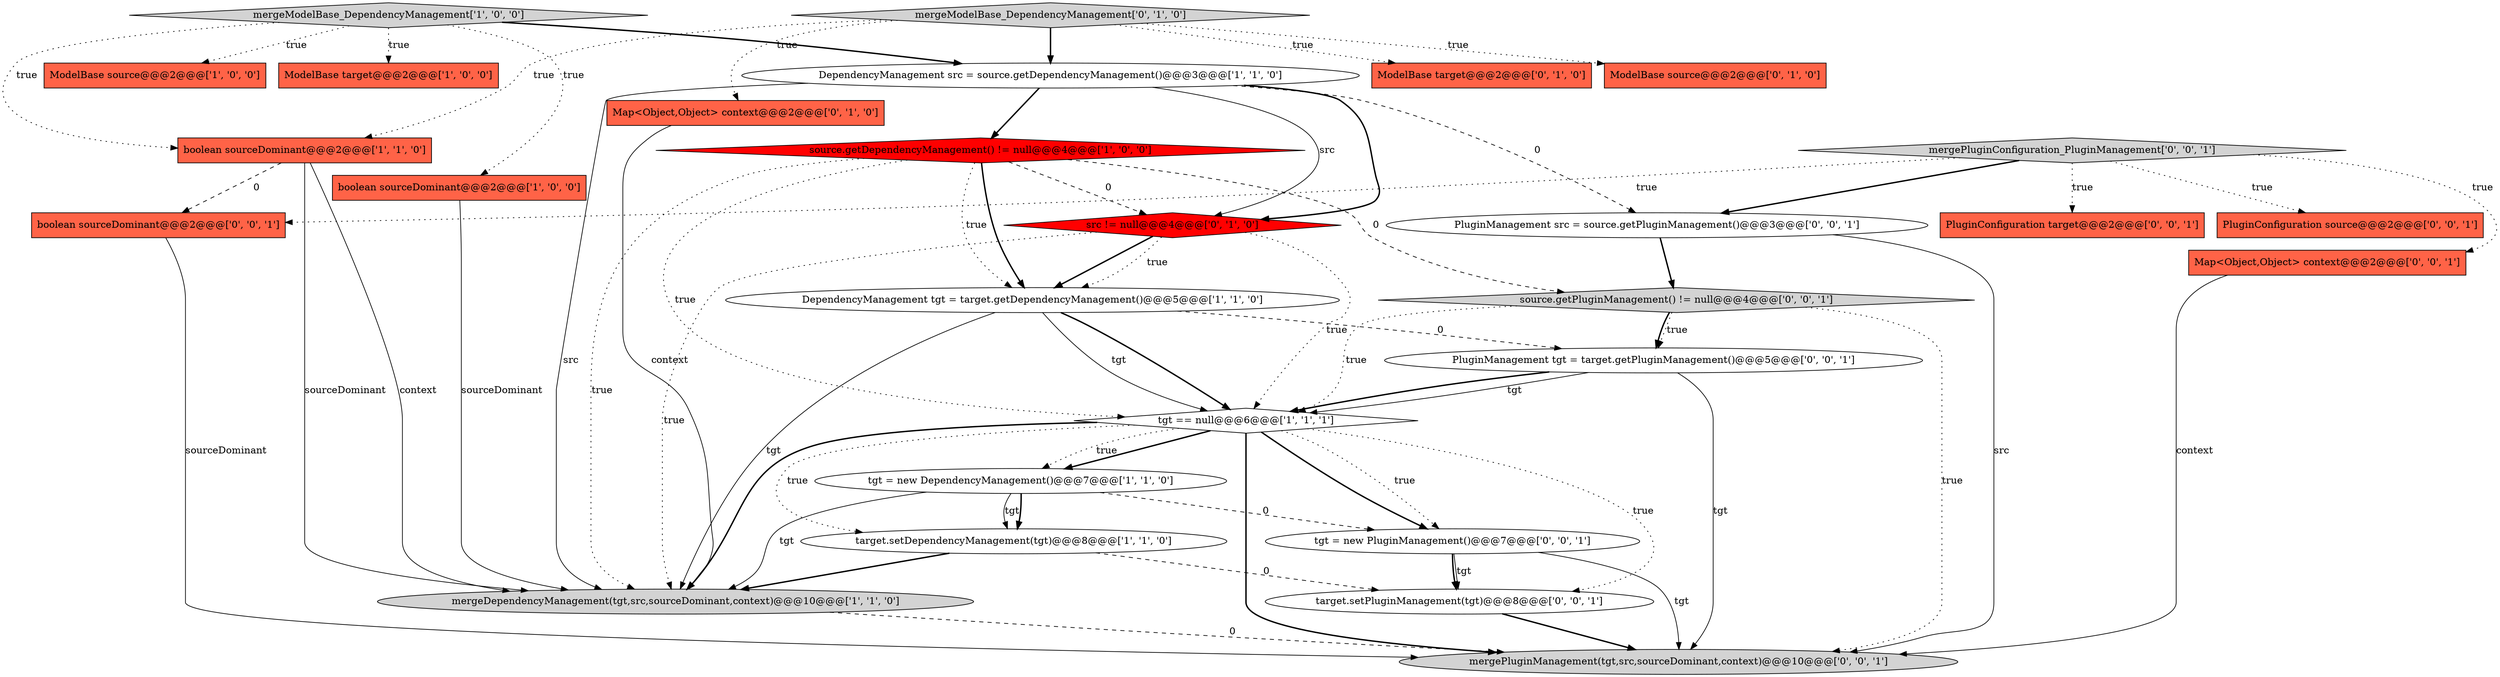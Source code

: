 digraph {
12 [style = filled, label = "Map<Object,Object> context@@@2@@@['0', '1', '0']", fillcolor = tomato, shape = box image = "AAA0AAABBB2BBB"];
26 [style = filled, label = "PluginManagement src = source.getPluginManagement()@@@3@@@['0', '0', '1']", fillcolor = white, shape = ellipse image = "AAA0AAABBB3BBB"];
11 [style = filled, label = "mergeModelBase_DependencyManagement['1', '0', '0']", fillcolor = lightgray, shape = diamond image = "AAA0AAABBB1BBB"];
17 [style = filled, label = "PluginConfiguration target@@@2@@@['0', '0', '1']", fillcolor = tomato, shape = box image = "AAA0AAABBB3BBB"];
5 [style = filled, label = "source.getDependencyManagement() != null@@@4@@@['1', '0', '0']", fillcolor = red, shape = diamond image = "AAA1AAABBB1BBB"];
23 [style = filled, label = "boolean sourceDominant@@@2@@@['0', '0', '1']", fillcolor = tomato, shape = box image = "AAA0AAABBB3BBB"];
15 [style = filled, label = "mergeModelBase_DependencyManagement['0', '1', '0']", fillcolor = lightgray, shape = diamond image = "AAA0AAABBB2BBB"];
20 [style = filled, label = "Map<Object,Object> context@@@2@@@['0', '0', '1']", fillcolor = tomato, shape = box image = "AAA0AAABBB3BBB"];
7 [style = filled, label = "boolean sourceDominant@@@2@@@['1', '1', '0']", fillcolor = tomato, shape = box image = "AAA0AAABBB1BBB"];
10 [style = filled, label = "target.setDependencyManagement(tgt)@@@8@@@['1', '1', '0']", fillcolor = white, shape = ellipse image = "AAA0AAABBB1BBB"];
19 [style = filled, label = "mergePluginConfiguration_PluginManagement['0', '0', '1']", fillcolor = lightgray, shape = diamond image = "AAA0AAABBB3BBB"];
6 [style = filled, label = "tgt = new DependencyManagement()@@@7@@@['1', '1', '0']", fillcolor = white, shape = ellipse image = "AAA0AAABBB1BBB"];
22 [style = filled, label = "PluginConfiguration source@@@2@@@['0', '0', '1']", fillcolor = tomato, shape = box image = "AAA0AAABBB3BBB"];
18 [style = filled, label = "source.getPluginManagement() != null@@@4@@@['0', '0', '1']", fillcolor = lightgray, shape = diamond image = "AAA0AAABBB3BBB"];
0 [style = filled, label = "ModelBase target@@@2@@@['1', '0', '0']", fillcolor = tomato, shape = box image = "AAA0AAABBB1BBB"];
27 [style = filled, label = "target.setPluginManagement(tgt)@@@8@@@['0', '0', '1']", fillcolor = white, shape = ellipse image = "AAA0AAABBB3BBB"];
14 [style = filled, label = "src != null@@@4@@@['0', '1', '0']", fillcolor = red, shape = diamond image = "AAA1AAABBB2BBB"];
25 [style = filled, label = "PluginManagement tgt = target.getPluginManagement()@@@5@@@['0', '0', '1']", fillcolor = white, shape = ellipse image = "AAA0AAABBB3BBB"];
24 [style = filled, label = "mergePluginManagement(tgt,src,sourceDominant,context)@@@10@@@['0', '0', '1']", fillcolor = lightgray, shape = ellipse image = "AAA0AAABBB3BBB"];
4 [style = filled, label = "boolean sourceDominant@@@2@@@['1', '0', '0']", fillcolor = tomato, shape = box image = "AAA0AAABBB1BBB"];
8 [style = filled, label = "DependencyManagement src = source.getDependencyManagement()@@@3@@@['1', '1', '0']", fillcolor = white, shape = ellipse image = "AAA0AAABBB1BBB"];
2 [style = filled, label = "tgt == null@@@6@@@['1', '1', '1']", fillcolor = white, shape = diamond image = "AAA0AAABBB1BBB"];
13 [style = filled, label = "ModelBase target@@@2@@@['0', '1', '0']", fillcolor = tomato, shape = box image = "AAA0AAABBB2BBB"];
16 [style = filled, label = "ModelBase source@@@2@@@['0', '1', '0']", fillcolor = tomato, shape = box image = "AAA0AAABBB2BBB"];
1 [style = filled, label = "ModelBase source@@@2@@@['1', '0', '0']", fillcolor = tomato, shape = box image = "AAA0AAABBB1BBB"];
21 [style = filled, label = "tgt = new PluginManagement()@@@7@@@['0', '0', '1']", fillcolor = white, shape = ellipse image = "AAA0AAABBB3BBB"];
3 [style = filled, label = "mergeDependencyManagement(tgt,src,sourceDominant,context)@@@10@@@['1', '1', '0']", fillcolor = lightgray, shape = ellipse image = "AAA0AAABBB1BBB"];
9 [style = filled, label = "DependencyManagement tgt = target.getDependencyManagement()@@@5@@@['1', '1', '0']", fillcolor = white, shape = ellipse image = "AAA0AAABBB1BBB"];
2->10 [style = dotted, label="true"];
11->7 [style = dotted, label="true"];
6->21 [style = dashed, label="0"];
14->2 [style = dotted, label="true"];
26->24 [style = solid, label="src"];
12->3 [style = solid, label="context"];
25->24 [style = solid, label="tgt"];
5->14 [style = dashed, label="0"];
7->23 [style = dashed, label="0"];
4->3 [style = solid, label="sourceDominant"];
5->9 [style = bold, label=""];
18->25 [style = dotted, label="true"];
21->27 [style = bold, label=""];
9->2 [style = bold, label=""];
19->17 [style = dotted, label="true"];
25->2 [style = solid, label="tgt"];
2->6 [style = bold, label=""];
19->20 [style = dotted, label="true"];
11->1 [style = dotted, label="true"];
2->3 [style = bold, label=""];
3->24 [style = dashed, label="0"];
18->24 [style = dotted, label="true"];
8->14 [style = bold, label=""];
19->23 [style = dotted, label="true"];
10->3 [style = bold, label=""];
2->21 [style = dotted, label="true"];
11->4 [style = dotted, label="true"];
5->3 [style = dotted, label="true"];
15->16 [style = dotted, label="true"];
21->24 [style = solid, label="tgt"];
15->7 [style = dotted, label="true"];
5->18 [style = dashed, label="0"];
10->27 [style = dashed, label="0"];
25->2 [style = bold, label=""];
21->27 [style = solid, label="tgt"];
15->13 [style = dotted, label="true"];
7->3 [style = solid, label="context"];
6->10 [style = solid, label="tgt"];
8->5 [style = bold, label=""];
2->27 [style = dotted, label="true"];
2->6 [style = dotted, label="true"];
2->21 [style = bold, label=""];
19->26 [style = bold, label=""];
9->2 [style = solid, label="tgt"];
8->14 [style = solid, label="src"];
6->10 [style = bold, label=""];
23->24 [style = solid, label="sourceDominant"];
20->24 [style = solid, label="context"];
6->3 [style = solid, label="tgt"];
11->0 [style = dotted, label="true"];
19->22 [style = dotted, label="true"];
18->25 [style = bold, label=""];
14->3 [style = dotted, label="true"];
9->25 [style = dashed, label="0"];
15->12 [style = dotted, label="true"];
5->9 [style = dotted, label="true"];
9->3 [style = solid, label="tgt"];
11->8 [style = bold, label=""];
14->9 [style = bold, label=""];
27->24 [style = bold, label=""];
14->9 [style = dotted, label="true"];
2->24 [style = bold, label=""];
8->3 [style = solid, label="src"];
15->8 [style = bold, label=""];
7->3 [style = solid, label="sourceDominant"];
18->2 [style = dotted, label="true"];
5->2 [style = dotted, label="true"];
26->18 [style = bold, label=""];
8->26 [style = dashed, label="0"];
}
